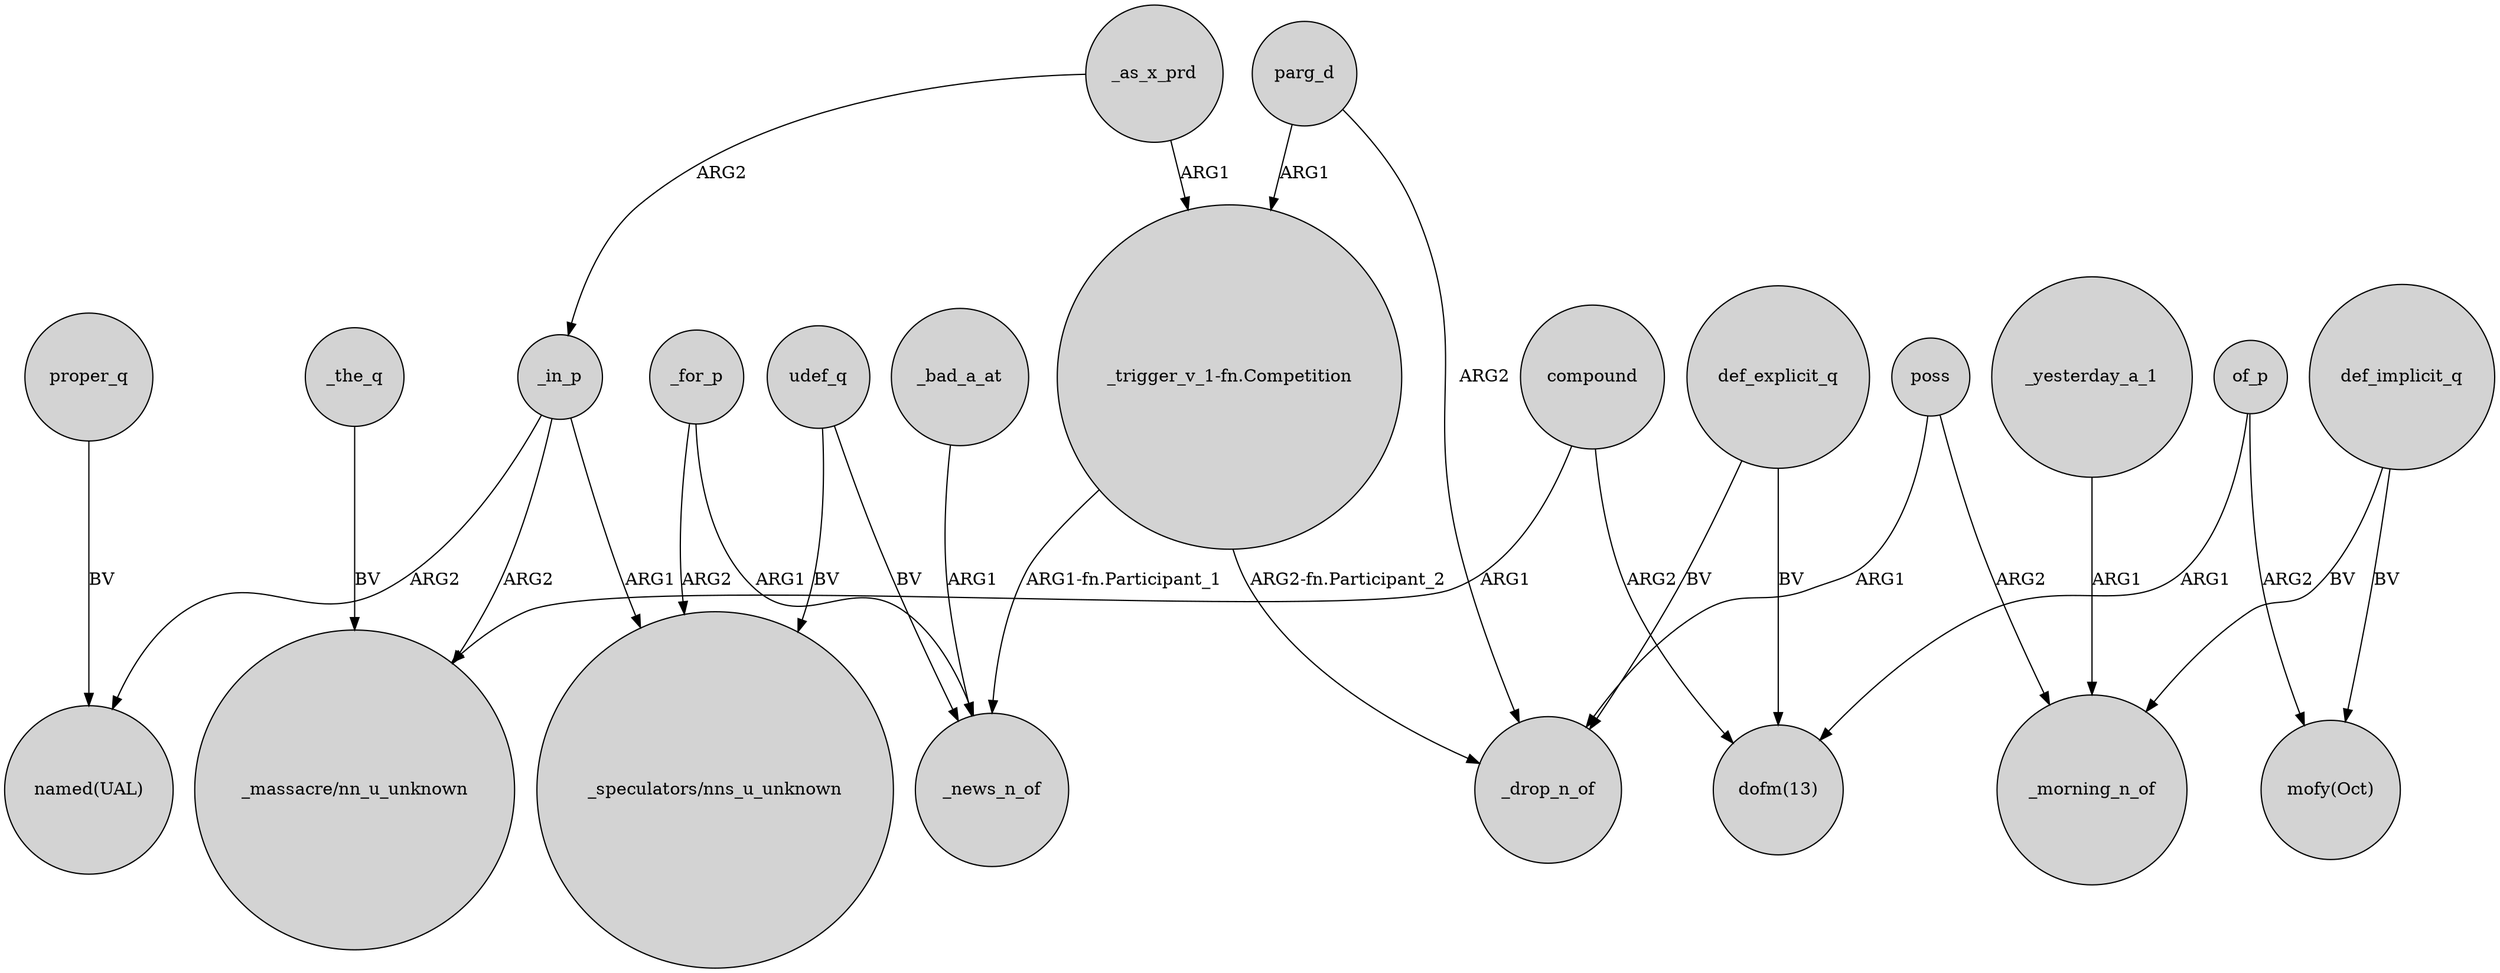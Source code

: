 digraph {
	node [shape=circle style=filled]
	compound -> "_massacre/nn_u_unknown" [label=ARG1]
	udef_q -> _news_n_of [label=BV]
	poss -> _morning_n_of [label=ARG2]
	parg_d -> _drop_n_of [label=ARG2]
	_in_p -> "named(UAL)" [label=ARG2]
	of_p -> "mofy(Oct)" [label=ARG2]
	_in_p -> "_massacre/nn_u_unknown" [label=ARG2]
	_for_p -> _news_n_of [label=ARG1]
	"_trigger_v_1-fn.Competition" -> _news_n_of [label="ARG1-fn.Participant_1"]
	def_explicit_q -> "dofm(13)" [label=BV]
	of_p -> "dofm(13)" [label=ARG1]
	udef_q -> "_speculators/nns_u_unknown" [label=BV]
	proper_q -> "named(UAL)" [label=BV]
	_bad_a_at -> _news_n_of [label=ARG1]
	compound -> "dofm(13)" [label=ARG2]
	"_trigger_v_1-fn.Competition" -> _drop_n_of [label="ARG2-fn.Participant_2"]
	parg_d -> "_trigger_v_1-fn.Competition" [label=ARG1]
	def_implicit_q -> _morning_n_of [label=BV]
	poss -> _drop_n_of [label=ARG1]
	def_implicit_q -> "mofy(Oct)" [label=BV]
	_yesterday_a_1 -> _morning_n_of [label=ARG1]
	_as_x_prd -> "_trigger_v_1-fn.Competition" [label=ARG1]
	_the_q -> "_massacre/nn_u_unknown" [label=BV]
	_for_p -> "_speculators/nns_u_unknown" [label=ARG2]
	_as_x_prd -> _in_p [label=ARG2]
	_in_p -> "_speculators/nns_u_unknown" [label=ARG1]
	def_explicit_q -> _drop_n_of [label=BV]
}

